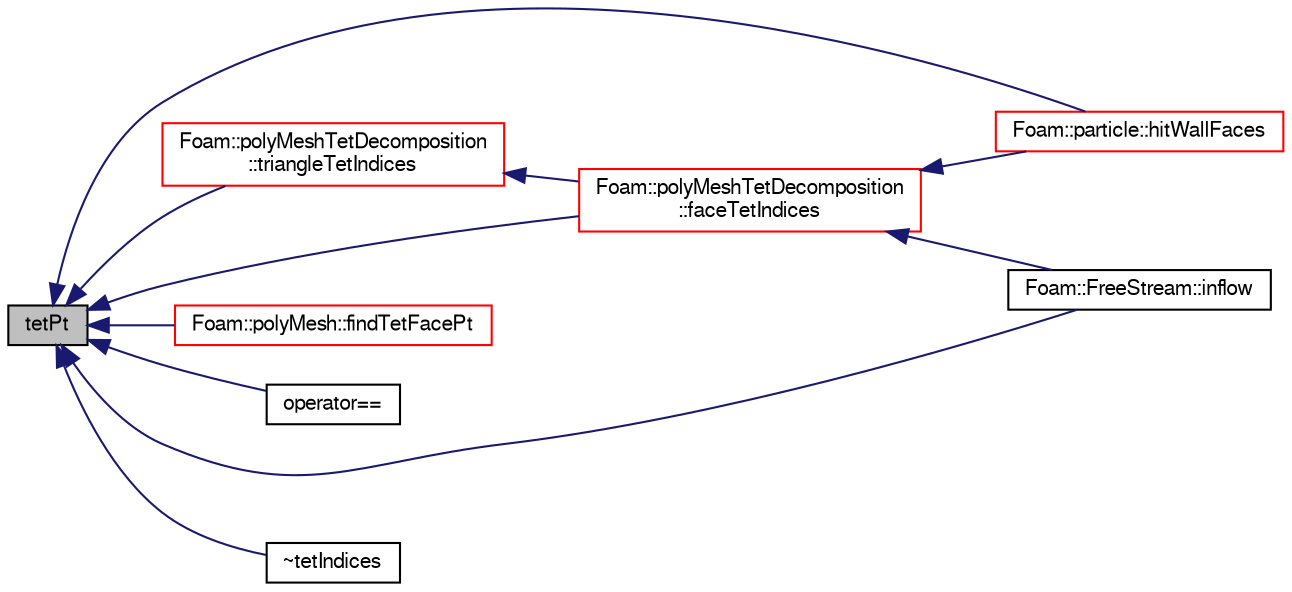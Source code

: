 digraph "tetPt"
{
  bgcolor="transparent";
  edge [fontname="FreeSans",fontsize="10",labelfontname="FreeSans",labelfontsize="10"];
  node [fontname="FreeSans",fontsize="10",shape=record];
  rankdir="LR";
  Node1236 [label="tetPt",height=0.2,width=0.4,color="black", fillcolor="grey75", style="filled", fontcolor="black"];
  Node1236 -> Node1237 [dir="back",color="midnightblue",fontsize="10",style="solid",fontname="FreeSans"];
  Node1237 [label="Foam::polyMeshTetDecomposition\l::faceTetIndices",height=0.2,width=0.4,color="red",URL="$a27418.html#ac928a304995a9b54928d97ec634a6270",tooltip="Return the tet decomposition of the given face, with. "];
  Node1237 -> Node1432 [dir="back",color="midnightblue",fontsize="10",style="solid",fontname="FreeSans"];
  Node1432 [label="Foam::particle::hitWallFaces",height=0.2,width=0.4,color="red",URL="$a23586.html#abf78981c0a99e9f135ebc37efcfd1544"];
  Node1237 -> Node1433 [dir="back",color="midnightblue",fontsize="10",style="solid",fontname="FreeSans"];
  Node1433 [label="Foam::FreeStream::inflow",height=0.2,width=0.4,color="black",URL="$a23718.html#a84e6a7b742df4fcb240fff3040770a0b",tooltip="Introduce particles. "];
  Node1236 -> Node1417 [dir="back",color="midnightblue",fontsize="10",style="solid",fontname="FreeSans"];
  Node1417 [label="Foam::polyMesh::findTetFacePt",height=0.2,width=0.4,color="red",URL="$a27410.html#a8b9a5f3ae0a609574e12ff885a9d975b",tooltip="Find the tetFaceI and tetPtI for the given position in. "];
  Node1236 -> Node1432 [dir="back",color="midnightblue",fontsize="10",style="solid",fontname="FreeSans"];
  Node1236 -> Node1433 [dir="back",color="midnightblue",fontsize="10",style="solid",fontname="FreeSans"];
  Node1236 -> Node1434 [dir="back",color="midnightblue",fontsize="10",style="solid",fontname="FreeSans"];
  Node1434 [label="operator==",height=0.2,width=0.4,color="black",URL="$a27422.html#a2637c3f0606783babe7b40097a391ed0"];
  Node1236 -> Node1429 [dir="back",color="midnightblue",fontsize="10",style="solid",fontname="FreeSans"];
  Node1429 [label="Foam::polyMeshTetDecomposition\l::triangleTetIndices",height=0.2,width=0.4,color="red",URL="$a27418.html#a58706d0e14fb9b9a20f1d19ef6671605",tooltip="Return the tet decomposition of the given triangle of the given face. "];
  Node1429 -> Node1237 [dir="back",color="midnightblue",fontsize="10",style="solid",fontname="FreeSans"];
  Node1236 -> Node1435 [dir="back",color="midnightblue",fontsize="10",style="solid",fontname="FreeSans"];
  Node1435 [label="~tetIndices",height=0.2,width=0.4,color="black",URL="$a27422.html#a52b1a39b24c081f0ef6f3fb7039fe5f5",tooltip="Destructor. "];
}
